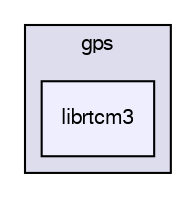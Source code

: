 digraph "sw/airborne/modules/gps/librtcm3" {
  compound=true
  node [ fontsize="10", fontname="FreeSans"];
  edge [ labelfontsize="10", labelfontname="FreeSans"];
  subgraph clusterdir_5e5c455c6cc9b4955752fc2ddd0b9fff {
    graph [ bgcolor="#ddddee", pencolor="black", label="gps" fontname="FreeSans", fontsize="10", URL="dir_5e5c455c6cc9b4955752fc2ddd0b9fff.html"]
  dir_96eaec2f1e522125fb961595a8f98941 [shape=box, label="librtcm3", style="filled", fillcolor="#eeeeff", pencolor="black", URL="dir_96eaec2f1e522125fb961595a8f98941.html"];
  }
}
